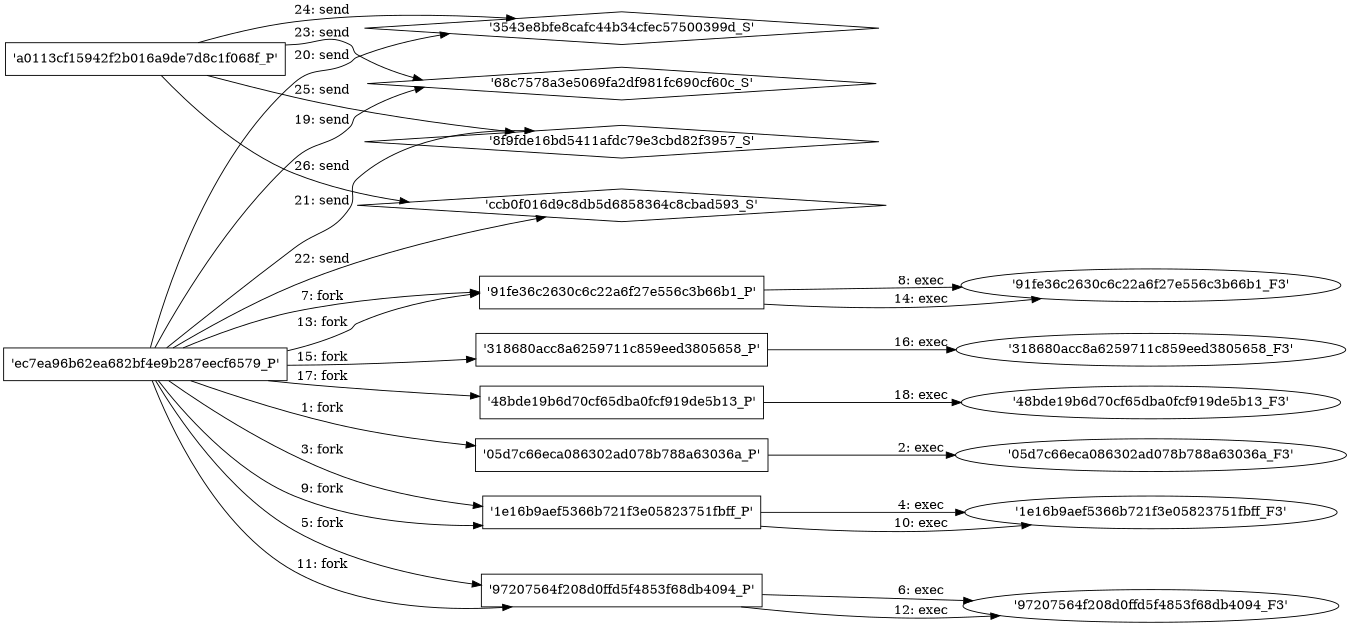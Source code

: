 digraph "D:\Learning\Paper\apt\基于CTI的攻击预警\Dataset\攻击图\ASGfromALLCTI\Microsoft Update Tuesday November 2013 HyperV vulnerability and fix for 0day.dot" {
rankdir="LR"
size="9"
fixedsize="false"
splines="true"
nodesep=0.3
ranksep=0
fontsize=10
overlap="scalexy"
engine= "neato"
	"'ec7ea96b62ea682bf4e9b287eecf6579_P'" [node_type=Process shape=box]
	"'05d7c66eca086302ad078b788a63036a_P'" [node_type=Process shape=box]
	"'ec7ea96b62ea682bf4e9b287eecf6579_P'" -> "'05d7c66eca086302ad078b788a63036a_P'" [label="1: fork"]
	"'05d7c66eca086302ad078b788a63036a_P'" [node_type=Process shape=box]
	"'05d7c66eca086302ad078b788a63036a_F3'" [node_type=File shape=ellipse]
	"'05d7c66eca086302ad078b788a63036a_P'" -> "'05d7c66eca086302ad078b788a63036a_F3'" [label="2: exec"]
	"'ec7ea96b62ea682bf4e9b287eecf6579_P'" [node_type=Process shape=box]
	"'1e16b9aef5366b721f3e05823751fbff_P'" [node_type=Process shape=box]
	"'ec7ea96b62ea682bf4e9b287eecf6579_P'" -> "'1e16b9aef5366b721f3e05823751fbff_P'" [label="3: fork"]
	"'1e16b9aef5366b721f3e05823751fbff_P'" [node_type=Process shape=box]
	"'1e16b9aef5366b721f3e05823751fbff_F3'" [node_type=File shape=ellipse]
	"'1e16b9aef5366b721f3e05823751fbff_P'" -> "'1e16b9aef5366b721f3e05823751fbff_F3'" [label="4: exec"]
	"'ec7ea96b62ea682bf4e9b287eecf6579_P'" [node_type=Process shape=box]
	"'97207564f208d0ffd5f4853f68db4094_P'" [node_type=Process shape=box]
	"'ec7ea96b62ea682bf4e9b287eecf6579_P'" -> "'97207564f208d0ffd5f4853f68db4094_P'" [label="5: fork"]
	"'97207564f208d0ffd5f4853f68db4094_P'" [node_type=Process shape=box]
	"'97207564f208d0ffd5f4853f68db4094_F3'" [node_type=File shape=ellipse]
	"'97207564f208d0ffd5f4853f68db4094_P'" -> "'97207564f208d0ffd5f4853f68db4094_F3'" [label="6: exec"]
	"'ec7ea96b62ea682bf4e9b287eecf6579_P'" [node_type=Process shape=box]
	"'91fe36c2630c6c22a6f27e556c3b66b1_P'" [node_type=Process shape=box]
	"'ec7ea96b62ea682bf4e9b287eecf6579_P'" -> "'91fe36c2630c6c22a6f27e556c3b66b1_P'" [label="7: fork"]
	"'91fe36c2630c6c22a6f27e556c3b66b1_P'" [node_type=Process shape=box]
	"'91fe36c2630c6c22a6f27e556c3b66b1_F3'" [node_type=File shape=ellipse]
	"'91fe36c2630c6c22a6f27e556c3b66b1_P'" -> "'91fe36c2630c6c22a6f27e556c3b66b1_F3'" [label="8: exec"]
	"'ec7ea96b62ea682bf4e9b287eecf6579_P'" [node_type=Process shape=box]
	"'1e16b9aef5366b721f3e05823751fbff_P'" [node_type=Process shape=box]
	"'ec7ea96b62ea682bf4e9b287eecf6579_P'" -> "'1e16b9aef5366b721f3e05823751fbff_P'" [label="9: fork"]
	"'1e16b9aef5366b721f3e05823751fbff_P'" [node_type=Process shape=box]
	"'1e16b9aef5366b721f3e05823751fbff_F3'" [node_type=File shape=ellipse]
	"'1e16b9aef5366b721f3e05823751fbff_P'" -> "'1e16b9aef5366b721f3e05823751fbff_F3'" [label="10: exec"]
	"'ec7ea96b62ea682bf4e9b287eecf6579_P'" [node_type=Process shape=box]
	"'97207564f208d0ffd5f4853f68db4094_P'" [node_type=Process shape=box]
	"'ec7ea96b62ea682bf4e9b287eecf6579_P'" -> "'97207564f208d0ffd5f4853f68db4094_P'" [label="11: fork"]
	"'97207564f208d0ffd5f4853f68db4094_P'" [node_type=Process shape=box]
	"'97207564f208d0ffd5f4853f68db4094_F3'" [node_type=File shape=ellipse]
	"'97207564f208d0ffd5f4853f68db4094_P'" -> "'97207564f208d0ffd5f4853f68db4094_F3'" [label="12: exec"]
	"'ec7ea96b62ea682bf4e9b287eecf6579_P'" [node_type=Process shape=box]
	"'91fe36c2630c6c22a6f27e556c3b66b1_P'" [node_type=Process shape=box]
	"'ec7ea96b62ea682bf4e9b287eecf6579_P'" -> "'91fe36c2630c6c22a6f27e556c3b66b1_P'" [label="13: fork"]
	"'91fe36c2630c6c22a6f27e556c3b66b1_P'" [node_type=Process shape=box]
	"'91fe36c2630c6c22a6f27e556c3b66b1_F3'" [node_type=File shape=ellipse]
	"'91fe36c2630c6c22a6f27e556c3b66b1_P'" -> "'91fe36c2630c6c22a6f27e556c3b66b1_F3'" [label="14: exec"]
	"'ec7ea96b62ea682bf4e9b287eecf6579_P'" [node_type=Process shape=box]
	"'318680acc8a6259711c859eed3805658_P'" [node_type=Process shape=box]
	"'ec7ea96b62ea682bf4e9b287eecf6579_P'" -> "'318680acc8a6259711c859eed3805658_P'" [label="15: fork"]
	"'318680acc8a6259711c859eed3805658_P'" [node_type=Process shape=box]
	"'318680acc8a6259711c859eed3805658_F3'" [node_type=File shape=ellipse]
	"'318680acc8a6259711c859eed3805658_P'" -> "'318680acc8a6259711c859eed3805658_F3'" [label="16: exec"]
	"'ec7ea96b62ea682bf4e9b287eecf6579_P'" [node_type=Process shape=box]
	"'48bde19b6d70cf65dba0fcf919de5b13_P'" [node_type=Process shape=box]
	"'ec7ea96b62ea682bf4e9b287eecf6579_P'" -> "'48bde19b6d70cf65dba0fcf919de5b13_P'" [label="17: fork"]
	"'48bde19b6d70cf65dba0fcf919de5b13_P'" [node_type=Process shape=box]
	"'48bde19b6d70cf65dba0fcf919de5b13_F3'" [node_type=File shape=ellipse]
	"'48bde19b6d70cf65dba0fcf919de5b13_P'" -> "'48bde19b6d70cf65dba0fcf919de5b13_F3'" [label="18: exec"]
	"'68c7578a3e5069fa2df981fc690cf60c_S'" [node_type=Socket shape=diamond]
	"'ec7ea96b62ea682bf4e9b287eecf6579_P'" [node_type=Process shape=box]
	"'ec7ea96b62ea682bf4e9b287eecf6579_P'" -> "'68c7578a3e5069fa2df981fc690cf60c_S'" [label="19: send"]
	"'3543e8bfe8cafc44b34cfec57500399d_S'" [node_type=Socket shape=diamond]
	"'ec7ea96b62ea682bf4e9b287eecf6579_P'" [node_type=Process shape=box]
	"'ec7ea96b62ea682bf4e9b287eecf6579_P'" -> "'3543e8bfe8cafc44b34cfec57500399d_S'" [label="20: send"]
	"'8f9fde16bd5411afdc79e3cbd82f3957_S'" [node_type=Socket shape=diamond]
	"'ec7ea96b62ea682bf4e9b287eecf6579_P'" [node_type=Process shape=box]
	"'ec7ea96b62ea682bf4e9b287eecf6579_P'" -> "'8f9fde16bd5411afdc79e3cbd82f3957_S'" [label="21: send"]
	"'ccb0f016d9c8db5d6858364c8cbad593_S'" [node_type=Socket shape=diamond]
	"'ec7ea96b62ea682bf4e9b287eecf6579_P'" [node_type=Process shape=box]
	"'ec7ea96b62ea682bf4e9b287eecf6579_P'" -> "'ccb0f016d9c8db5d6858364c8cbad593_S'" [label="22: send"]
	"'68c7578a3e5069fa2df981fc690cf60c_S'" [node_type=Socket shape=diamond]
	"'a0113cf15942f2b016a9de7d8c1f068f_P'" [node_type=Process shape=box]
	"'a0113cf15942f2b016a9de7d8c1f068f_P'" -> "'68c7578a3e5069fa2df981fc690cf60c_S'" [label="23: send"]
	"'3543e8bfe8cafc44b34cfec57500399d_S'" [node_type=Socket shape=diamond]
	"'a0113cf15942f2b016a9de7d8c1f068f_P'" [node_type=Process shape=box]
	"'a0113cf15942f2b016a9de7d8c1f068f_P'" -> "'3543e8bfe8cafc44b34cfec57500399d_S'" [label="24: send"]
	"'8f9fde16bd5411afdc79e3cbd82f3957_S'" [node_type=Socket shape=diamond]
	"'a0113cf15942f2b016a9de7d8c1f068f_P'" [node_type=Process shape=box]
	"'a0113cf15942f2b016a9de7d8c1f068f_P'" -> "'8f9fde16bd5411afdc79e3cbd82f3957_S'" [label="25: send"]
	"'ccb0f016d9c8db5d6858364c8cbad593_S'" [node_type=Socket shape=diamond]
	"'a0113cf15942f2b016a9de7d8c1f068f_P'" [node_type=Process shape=box]
	"'a0113cf15942f2b016a9de7d8c1f068f_P'" -> "'ccb0f016d9c8db5d6858364c8cbad593_S'" [label="26: send"]
}
